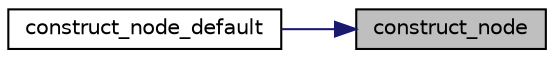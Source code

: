 digraph "construct_node"
{
 // LATEX_PDF_SIZE
  edge [fontname="Helvetica",fontsize="10",labelfontname="Helvetica",labelfontsize="10"];
  node [fontname="Helvetica",fontsize="10",shape=record];
  rankdir="RL";
  Node1 [label="construct_node",height=0.2,width=0.4,color="black", fillcolor="grey75", style="filled", fontcolor="black",tooltip="Creates a new AST node."];
  Node1 -> Node2 [dir="back",color="midnightblue",fontsize="10",style="solid",fontname="Helvetica"];
  Node2 [label="construct_node_default",height=0.2,width=0.4,color="black", fillcolor="white", style="filled",URL="$d0/d94/lcrs_8c.html#a51083d146326b7714d2332fe0d1ae8b8",tooltip="Creates a new AST node with default indices."];
}
